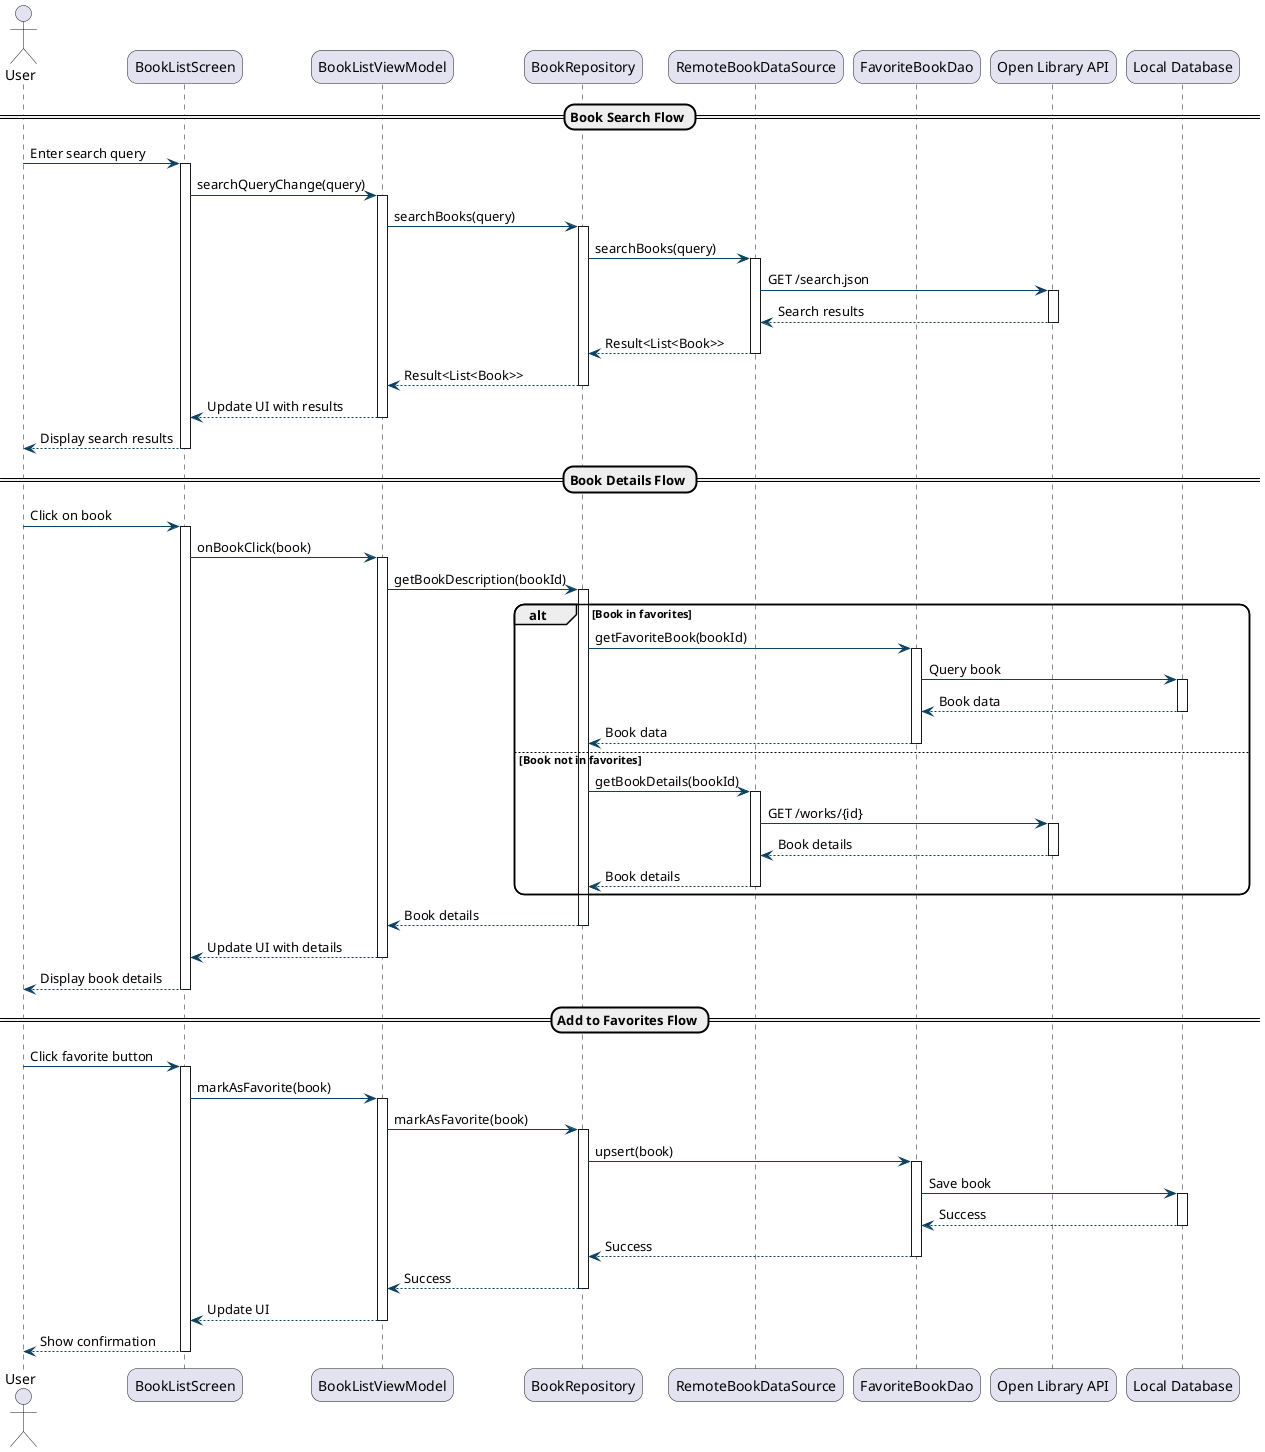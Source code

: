@startuml BookNest Sequence

skinparam backgroundColor white
skinparam handwritten false
skinparam defaultFontName Arial
skinparam roundCorner 20
skinparam shadowing false
skinparam ArrowColor #0B405E
skinparam SequenceBoxBackgroundColor #F7F7F7
skinparam SequenceBoxBorderColor #0B405E

actor User
participant "BookListScreen" as Screen
participant "BookListViewModel" as VM
participant "BookRepository" as Repo
participant "RemoteBookDataSource" as Remote
participant "FavoriteBookDao" as Local
participant "Open Library API" as API
participant "Local Database" as DB

== Book Search Flow ==

User -> Screen: Enter search query
activate Screen
Screen -> VM: searchQueryChange(query)
activate VM
VM -> Repo: searchBooks(query)
activate Repo
Repo -> Remote: searchBooks(query)
activate Remote
Remote -> API: GET /search.json
activate API
API --> Remote: Search results
deactivate API
Remote --> Repo: Result<List<Book>>
deactivate Remote
Repo --> VM: Result<List<Book>>
deactivate Repo
VM --> Screen: Update UI with results
deactivate VM
Screen --> User: Display search results
deactivate Screen

== Book Details Flow ==

User -> Screen: Click on book
activate Screen
Screen -> VM: onBookClick(book)
activate VM
VM -> Repo: getBookDescription(bookId)
activate Repo
alt Book in favorites
    Repo -> Local: getFavoriteBook(bookId)
    activate Local
    Local -> DB: Query book
    activate DB
    DB --> Local: Book data
    deactivate DB
    Local --> Repo: Book data
    deactivate Local
else Book not in favorites
    Repo -> Remote: getBookDetails(bookId)
    activate Remote
    Remote -> API: GET /works/{id}
    activate API
    API --> Remote: Book details
    deactivate API
    Remote --> Repo: Book details
    deactivate Remote
end
Repo --> VM: Book details
deactivate Repo
VM --> Screen: Update UI with details
deactivate VM
Screen --> User: Display book details
deactivate Screen

== Add to Favorites Flow ==

User -> Screen: Click favorite button
activate Screen
Screen -> VM: markAsFavorite(book)
activate VM
VM -> Repo: markAsFavorite(book)
activate Repo
Repo -> Local: upsert(book)
activate Local
Local -> DB: Save book
activate DB
DB --> Local: Success
deactivate DB
Local --> Repo: Success
deactivate Local
Repo --> VM: Success
deactivate Repo
VM --> Screen: Update UI
deactivate VM
Screen --> User: Show confirmation
deactivate Screen

@enduml 
